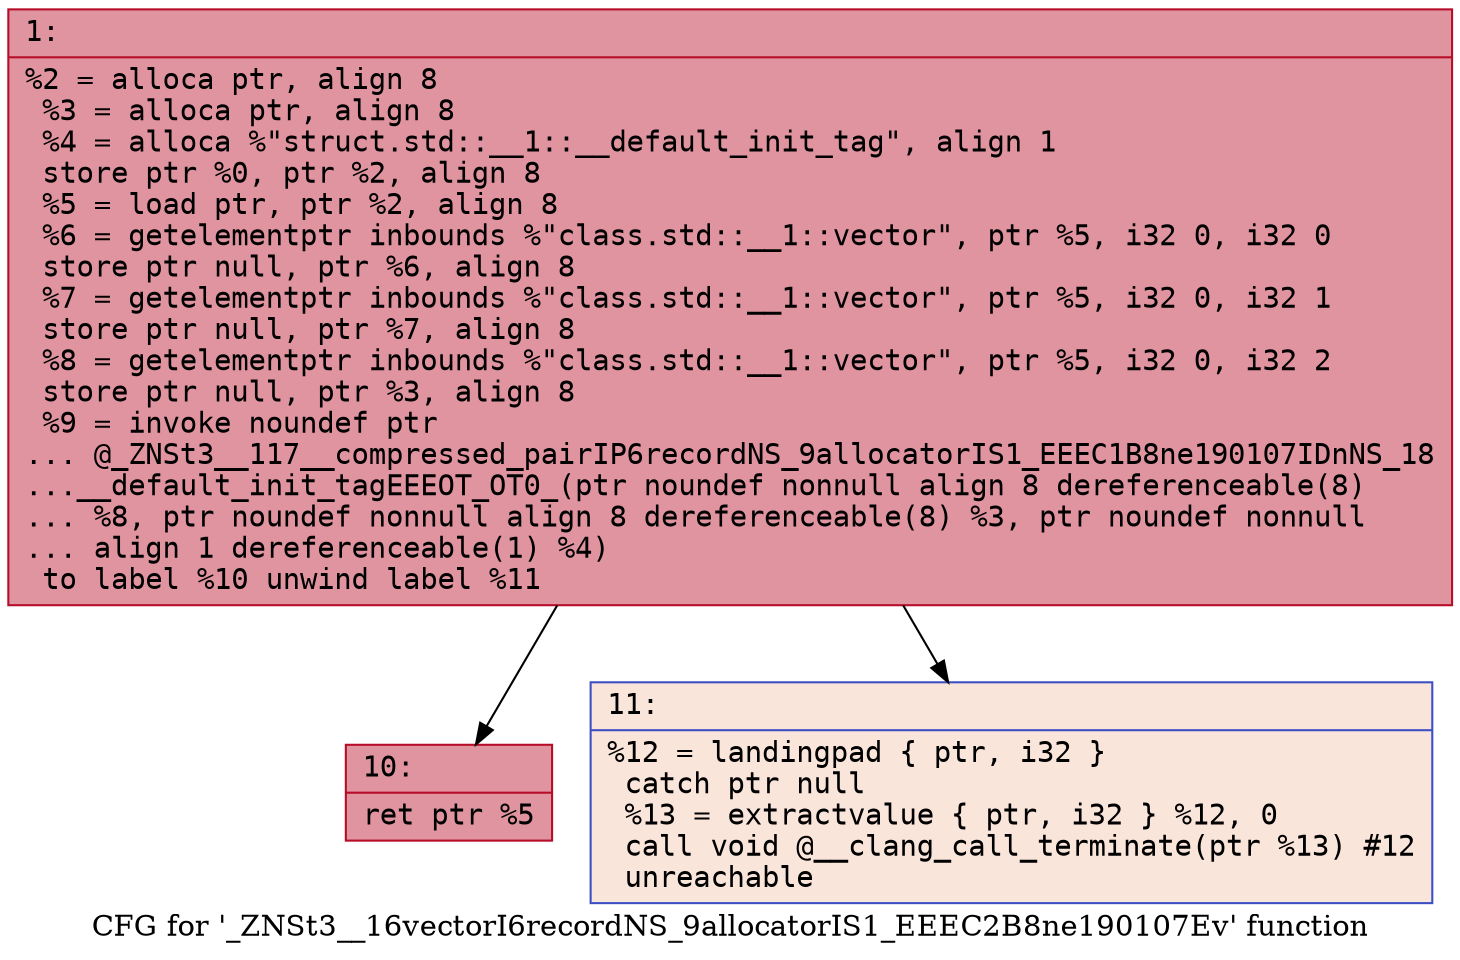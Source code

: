 digraph "CFG for '_ZNSt3__16vectorI6recordNS_9allocatorIS1_EEEC2B8ne190107Ev' function" {
	label="CFG for '_ZNSt3__16vectorI6recordNS_9allocatorIS1_EEEC2B8ne190107Ev' function";

	Node0x60000177e5d0 [shape=record,color="#b70d28ff", style=filled, fillcolor="#b70d2870" fontname="Courier",label="{1:\l|  %2 = alloca ptr, align 8\l  %3 = alloca ptr, align 8\l  %4 = alloca %\"struct.std::__1::__default_init_tag\", align 1\l  store ptr %0, ptr %2, align 8\l  %5 = load ptr, ptr %2, align 8\l  %6 = getelementptr inbounds %\"class.std::__1::vector\", ptr %5, i32 0, i32 0\l  store ptr null, ptr %6, align 8\l  %7 = getelementptr inbounds %\"class.std::__1::vector\", ptr %5, i32 0, i32 1\l  store ptr null, ptr %7, align 8\l  %8 = getelementptr inbounds %\"class.std::__1::vector\", ptr %5, i32 0, i32 2\l  store ptr null, ptr %3, align 8\l  %9 = invoke noundef ptr\l... @_ZNSt3__117__compressed_pairIP6recordNS_9allocatorIS1_EEEC1B8ne190107IDnNS_18\l...__default_init_tagEEEOT_OT0_(ptr noundef nonnull align 8 dereferenceable(8)\l... %8, ptr noundef nonnull align 8 dereferenceable(8) %3, ptr noundef nonnull\l... align 1 dereferenceable(1) %4)\l          to label %10 unwind label %11\l}"];
	Node0x60000177e5d0 -> Node0x60000177e620[tooltip="1 -> 10\nProbability 100.00%" ];
	Node0x60000177e5d0 -> Node0x60000177e670[tooltip="1 -> 11\nProbability 0.00%" ];
	Node0x60000177e620 [shape=record,color="#b70d28ff", style=filled, fillcolor="#b70d2870" fontname="Courier",label="{10:\l|  ret ptr %5\l}"];
	Node0x60000177e670 [shape=record,color="#3d50c3ff", style=filled, fillcolor="#f4c5ad70" fontname="Courier",label="{11:\l|  %12 = landingpad \{ ptr, i32 \}\l          catch ptr null\l  %13 = extractvalue \{ ptr, i32 \} %12, 0\l  call void @__clang_call_terminate(ptr %13) #12\l  unreachable\l}"];
}
